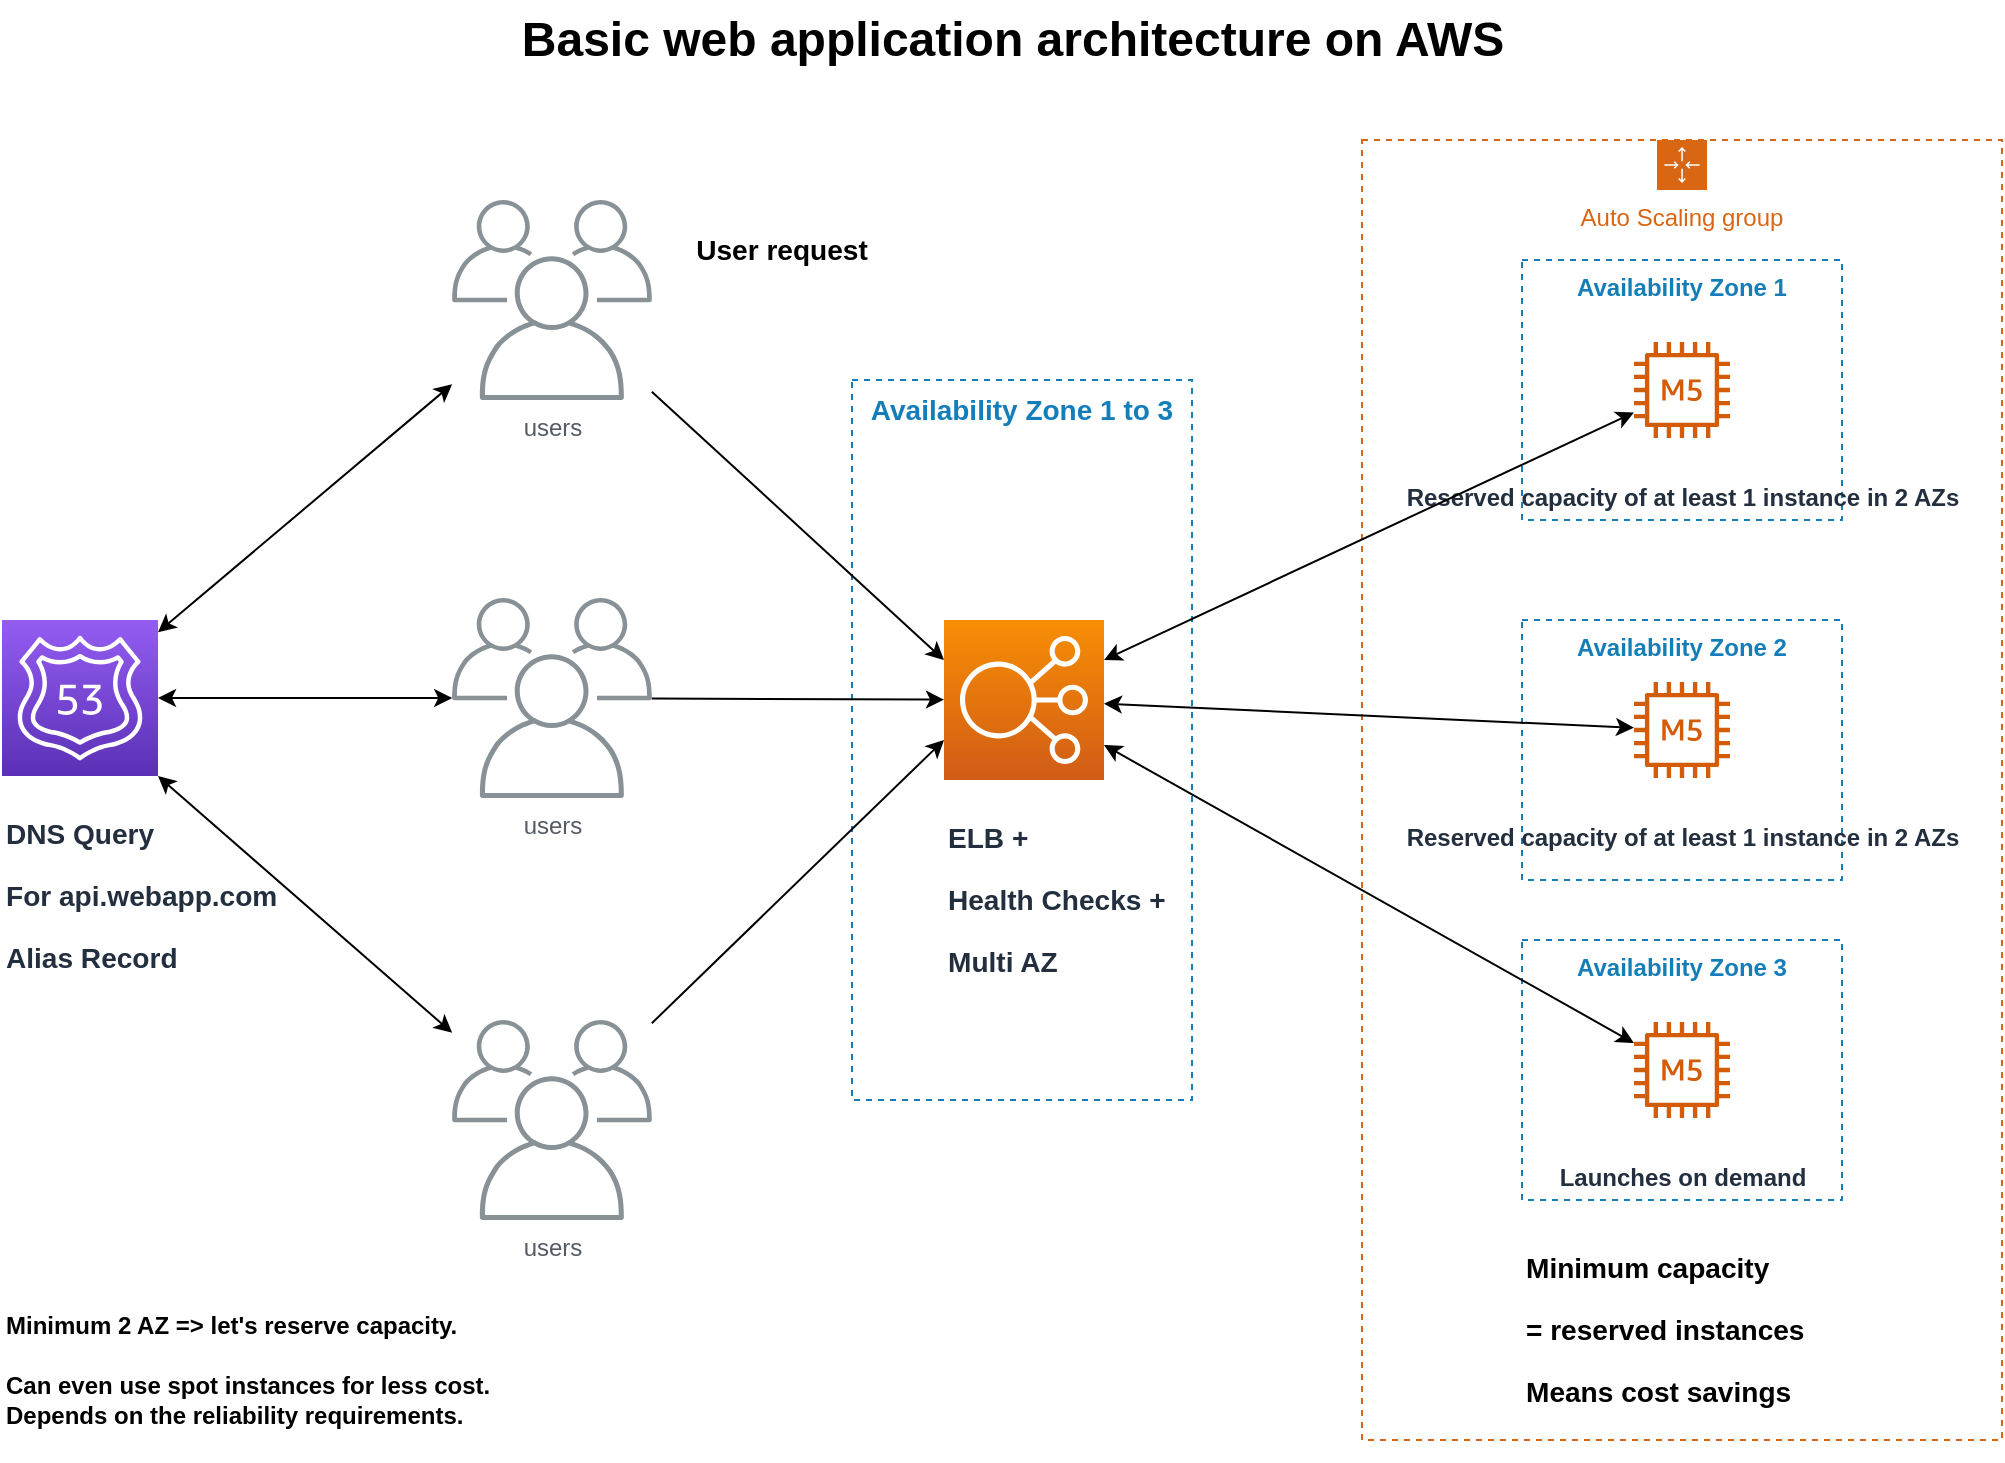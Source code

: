<mxfile version="21.4.0" type="github">
  <diagram name="Page-1" id="ZLMyaobcX-53a4lmqFE0">
    <mxGraphModel dx="1434" dy="866" grid="1" gridSize="10" guides="1" tooltips="1" connect="1" arrows="1" fold="1" page="1" pageScale="1" pageWidth="1169" pageHeight="827" math="0" shadow="0">
      <root>
        <mxCell id="0" />
        <mxCell id="1" parent="0" />
        <mxCell id="7CRPoGejsP9kjgaNmMWm-1" value="&lt;h3 align=&quot;left&quot;&gt;DNS Query&lt;/h3&gt;&lt;div align=&quot;left&quot;&gt;&lt;h3&gt;For api.webapp.com&lt;/h3&gt;&lt;/div&gt;&lt;div align=&quot;left&quot;&gt;&lt;h3&gt;Alias Record&lt;/h3&gt;&lt;/div&gt;" style="sketch=0;points=[[0,0,0],[0.25,0,0],[0.5,0,0],[0.75,0,0],[1,0,0],[0,1,0],[0.25,1,0],[0.5,1,0],[0.75,1,0],[1,1,0],[0,0.25,0],[0,0.5,0],[0,0.75,0],[1,0.25,0],[1,0.5,0],[1,0.75,0]];outlineConnect=0;fontColor=#232F3E;gradientColor=#945DF2;gradientDirection=north;fillColor=#5A30B5;strokeColor=#ffffff;dashed=0;verticalLabelPosition=bottom;verticalAlign=top;align=left;html=1;fontSize=12;fontStyle=0;aspect=fixed;shape=mxgraph.aws4.resourceIcon;resIcon=mxgraph.aws4.route_53;" vertex="1" parent="1">
          <mxGeometry x="80" y="350" width="78" height="78" as="geometry" />
        </mxCell>
        <mxCell id="7CRPoGejsP9kjgaNmMWm-2" value="users" style="sketch=0;outlineConnect=0;gradientColor=none;fontColor=#545B64;strokeColor=none;fillColor=#879196;dashed=0;verticalLabelPosition=bottom;verticalAlign=top;align=center;html=1;fontSize=12;fontStyle=0;aspect=fixed;shape=mxgraph.aws4.illustration_users;pointerEvents=1" vertex="1" parent="1">
          <mxGeometry x="305" y="140" width="100" height="100" as="geometry" />
        </mxCell>
        <mxCell id="7CRPoGejsP9kjgaNmMWm-3" value="users" style="sketch=0;outlineConnect=0;gradientColor=none;fontColor=#545B64;strokeColor=none;fillColor=#879196;dashed=0;verticalLabelPosition=bottom;verticalAlign=top;align=center;html=1;fontSize=12;fontStyle=0;aspect=fixed;shape=mxgraph.aws4.illustration_users;pointerEvents=1" vertex="1" parent="1">
          <mxGeometry x="305" y="339" width="100" height="100" as="geometry" />
        </mxCell>
        <mxCell id="7CRPoGejsP9kjgaNmMWm-4" value="users" style="sketch=0;outlineConnect=0;gradientColor=none;fontColor=#545B64;strokeColor=none;fillColor=#879196;dashed=0;verticalLabelPosition=bottom;verticalAlign=top;align=center;html=1;fontSize=12;fontStyle=0;aspect=fixed;shape=mxgraph.aws4.illustration_users;pointerEvents=1" vertex="1" parent="1">
          <mxGeometry x="305" y="550" width="100" height="100" as="geometry" />
        </mxCell>
        <mxCell id="7CRPoGejsP9kjgaNmMWm-6" value="" style="endArrow=classic;startArrow=classic;html=1;rounded=0;" edge="1" parent="1" source="7CRPoGejsP9kjgaNmMWm-1" target="7CRPoGejsP9kjgaNmMWm-2">
          <mxGeometry width="50" height="50" relative="1" as="geometry">
            <mxPoint x="225" y="290" as="sourcePoint" />
            <mxPoint x="275" y="240" as="targetPoint" />
          </mxGeometry>
        </mxCell>
        <mxCell id="7CRPoGejsP9kjgaNmMWm-7" value="" style="endArrow=classic;startArrow=classic;html=1;rounded=0;" edge="1" parent="1" source="7CRPoGejsP9kjgaNmMWm-1" target="7CRPoGejsP9kjgaNmMWm-3">
          <mxGeometry width="50" height="50" relative="1" as="geometry">
            <mxPoint x="193" y="439" as="sourcePoint" />
            <mxPoint x="263.711" y="389" as="targetPoint" />
          </mxGeometry>
        </mxCell>
        <mxCell id="7CRPoGejsP9kjgaNmMWm-8" value="" style="endArrow=classic;startArrow=classic;html=1;rounded=0;exitX=1;exitY=1;exitDx=0;exitDy=0;exitPerimeter=0;" edge="1" parent="1" source="7CRPoGejsP9kjgaNmMWm-1" target="7CRPoGejsP9kjgaNmMWm-4">
          <mxGeometry width="50" height="50" relative="1" as="geometry">
            <mxPoint x="155" y="450" as="sourcePoint" />
            <mxPoint x="205" y="400" as="targetPoint" />
          </mxGeometry>
        </mxCell>
        <mxCell id="7CRPoGejsP9kjgaNmMWm-11" value="Auto Scaling group" style="points=[[0,0],[0.25,0],[0.5,0],[0.75,0],[1,0],[1,0.25],[1,0.5],[1,0.75],[1,1],[0.75,1],[0.5,1],[0.25,1],[0,1],[0,0.75],[0,0.5],[0,0.25]];outlineConnect=0;gradientColor=none;html=1;whiteSpace=wrap;fontSize=12;fontStyle=0;container=1;pointerEvents=0;collapsible=0;recursiveResize=0;shape=mxgraph.aws4.groupCenter;grIcon=mxgraph.aws4.group_auto_scaling_group;grStroke=1;strokeColor=#D86613;fillColor=none;verticalAlign=top;align=center;fontColor=#D86613;dashed=1;spacingTop=25;" vertex="1" parent="1">
          <mxGeometry x="760" y="110" width="320" height="650" as="geometry" />
        </mxCell>
        <mxCell id="7CRPoGejsP9kjgaNmMWm-29" value="" style="group" vertex="1" connectable="0" parent="7CRPoGejsP9kjgaNmMWm-11">
          <mxGeometry x="80" y="240" width="160" height="130" as="geometry" />
        </mxCell>
        <mxCell id="7CRPoGejsP9kjgaNmMWm-15" value="Availability Zone 2" style="fillColor=none;strokeColor=#147EBA;dashed=1;verticalAlign=top;fontStyle=1;fontColor=#147EBA;whiteSpace=wrap;html=1;" vertex="1" parent="7CRPoGejsP9kjgaNmMWm-29">
          <mxGeometry width="160" height="130" as="geometry" />
        </mxCell>
        <mxCell id="7CRPoGejsP9kjgaNmMWm-22" value="&lt;h4 align=&quot;left&quot;&gt;Reserved capacity of at least 1 instance in 2 AZs&lt;br&gt;&lt;/h4&gt;" style="sketch=0;outlineConnect=0;fontColor=#232F3E;gradientColor=none;fillColor=#D45B07;strokeColor=none;dashed=0;verticalLabelPosition=bottom;verticalAlign=top;align=center;html=1;fontSize=12;fontStyle=0;aspect=fixed;pointerEvents=1;shape=mxgraph.aws4.m5_instance;" vertex="1" parent="7CRPoGejsP9kjgaNmMWm-29">
          <mxGeometry x="56" y="31" width="48" height="48" as="geometry" />
        </mxCell>
        <mxCell id="7CRPoGejsP9kjgaNmMWm-30" value="" style="group" vertex="1" connectable="0" parent="7CRPoGejsP9kjgaNmMWm-11">
          <mxGeometry x="80" y="60" width="160" height="130" as="geometry" />
        </mxCell>
        <mxCell id="7CRPoGejsP9kjgaNmMWm-14" value="Availability Zone 1" style="fillColor=none;strokeColor=#147EBA;dashed=1;verticalAlign=top;fontStyle=1;fontColor=#147EBA;whiteSpace=wrap;html=1;" vertex="1" parent="7CRPoGejsP9kjgaNmMWm-30">
          <mxGeometry width="160" height="130" as="geometry" />
        </mxCell>
        <mxCell id="7CRPoGejsP9kjgaNmMWm-19" value="&lt;h4 align=&quot;center&quot;&gt;Reserved capacity of at least 1 instance in 2 AZs&lt;br&gt;&lt;/h4&gt;" style="sketch=0;outlineConnect=0;fontColor=#232F3E;gradientColor=none;fillColor=#D45B07;strokeColor=none;dashed=0;verticalLabelPosition=bottom;verticalAlign=top;align=center;html=1;fontSize=12;fontStyle=0;aspect=fixed;pointerEvents=1;shape=mxgraph.aws4.m5_instance;" vertex="1" parent="7CRPoGejsP9kjgaNmMWm-30">
          <mxGeometry x="56" y="41" width="48" height="48" as="geometry" />
        </mxCell>
        <mxCell id="7CRPoGejsP9kjgaNmMWm-31" value="" style="group" vertex="1" connectable="0" parent="7CRPoGejsP9kjgaNmMWm-11">
          <mxGeometry x="80" y="400" width="160" height="130" as="geometry" />
        </mxCell>
        <mxCell id="7CRPoGejsP9kjgaNmMWm-16" value="Availability Zone 3" style="fillColor=none;strokeColor=#147EBA;dashed=1;verticalAlign=top;fontStyle=1;fontColor=#147EBA;whiteSpace=wrap;html=1;" vertex="1" parent="7CRPoGejsP9kjgaNmMWm-31">
          <mxGeometry width="160" height="130" as="geometry" />
        </mxCell>
        <mxCell id="7CRPoGejsP9kjgaNmMWm-23" value="&lt;h4&gt;Launches on demand&lt;br&gt;&lt;/h4&gt;" style="sketch=0;outlineConnect=0;fontColor=#232F3E;gradientColor=none;fillColor=#D45B07;strokeColor=none;dashed=0;verticalLabelPosition=bottom;verticalAlign=top;align=center;html=1;fontSize=12;fontStyle=0;aspect=fixed;pointerEvents=1;shape=mxgraph.aws4.m5_instance;" vertex="1" parent="7CRPoGejsP9kjgaNmMWm-31">
          <mxGeometry x="56" y="41" width="48" height="48" as="geometry" />
        </mxCell>
        <mxCell id="7CRPoGejsP9kjgaNmMWm-32" value="&lt;div&gt;&lt;h3&gt;Minimum capacity&lt;/h3&gt;&lt;/div&gt;&lt;div&gt;&lt;h3&gt;= reserved instances&lt;/h3&gt;&lt;/div&gt;&lt;div&gt;&lt;h3&gt;Means cost savings&lt;/h3&gt;&lt;/div&gt;" style="text;html=1;strokeColor=none;fillColor=none;align=left;verticalAlign=middle;whiteSpace=wrap;rounded=0;" vertex="1" parent="7CRPoGejsP9kjgaNmMWm-11">
          <mxGeometry x="80" y="560" width="220" height="70" as="geometry" />
        </mxCell>
        <mxCell id="7CRPoGejsP9kjgaNmMWm-13" value="" style="group" vertex="1" connectable="0" parent="1">
          <mxGeometry x="505" y="230" width="170" height="360" as="geometry" />
        </mxCell>
        <mxCell id="7CRPoGejsP9kjgaNmMWm-9" value="&lt;b style=&quot;font-size: 14px;&quot;&gt;Availability Zone 1 to 3&lt;br style=&quot;font-size: 14px;&quot;&gt;&lt;/b&gt;" style="fillColor=none;strokeColor=#147EBA;dashed=1;verticalAlign=top;fontStyle=0;fontColor=#147EBA;whiteSpace=wrap;html=1;fontSize=14;" vertex="1" parent="7CRPoGejsP9kjgaNmMWm-13">
          <mxGeometry width="170" height="360" as="geometry" />
        </mxCell>
        <mxCell id="7CRPoGejsP9kjgaNmMWm-10" value="&lt;h3 align=&quot;left&quot;&gt;ELB +&lt;/h3&gt;&lt;h3 align=&quot;left&quot;&gt;Health Checks +&lt;/h3&gt;&lt;h3 align=&quot;left&quot;&gt;Multi AZ&lt;br&gt;&lt;/h3&gt;" style="sketch=0;points=[[0,0,0],[0.25,0,0],[0.5,0,0],[0.75,0,0],[1,0,0],[0,1,0],[0.25,1,0],[0.5,1,0],[0.75,1,0],[1,1,0],[0,0.25,0],[0,0.5,0],[0,0.75,0],[1,0.25,0],[1,0.5,0],[1,0.75,0]];outlineConnect=0;fontColor=#232F3E;gradientColor=#F78E04;gradientDirection=north;fillColor=#D05C17;strokeColor=#ffffff;dashed=0;verticalLabelPosition=bottom;verticalAlign=top;align=left;html=1;fontSize=12;fontStyle=0;aspect=fixed;shape=mxgraph.aws4.resourceIcon;resIcon=mxgraph.aws4.elastic_load_balancing;" vertex="1" parent="7CRPoGejsP9kjgaNmMWm-13">
          <mxGeometry x="46.002" y="120" width="80" height="80" as="geometry" />
        </mxCell>
        <mxCell id="7CRPoGejsP9kjgaNmMWm-12" style="edgeStyle=orthogonalEdgeStyle;rounded=0;orthogonalLoop=1;jettySize=auto;html=1;exitX=0.5;exitY=1;exitDx=0;exitDy=0;" edge="1" parent="7CRPoGejsP9kjgaNmMWm-13" source="7CRPoGejsP9kjgaNmMWm-9" target="7CRPoGejsP9kjgaNmMWm-9">
          <mxGeometry relative="1" as="geometry" />
        </mxCell>
        <mxCell id="7CRPoGejsP9kjgaNmMWm-24" value="" style="endArrow=classic;html=1;rounded=0;entryX=0;entryY=0.75;entryDx=0;entryDy=0;entryPerimeter=0;" edge="1" parent="1" source="7CRPoGejsP9kjgaNmMWm-4" target="7CRPoGejsP9kjgaNmMWm-10">
          <mxGeometry width="50" height="50" relative="1" as="geometry">
            <mxPoint x="415" y="580" as="sourcePoint" />
            <mxPoint x="465" y="530" as="targetPoint" />
          </mxGeometry>
        </mxCell>
        <mxCell id="7CRPoGejsP9kjgaNmMWm-25" value="" style="endArrow=classic;html=1;rounded=0;" edge="1" parent="1" source="7CRPoGejsP9kjgaNmMWm-3" target="7CRPoGejsP9kjgaNmMWm-10">
          <mxGeometry width="50" height="50" relative="1" as="geometry">
            <mxPoint x="395" y="520" as="sourcePoint" />
            <mxPoint x="445" y="470" as="targetPoint" />
          </mxGeometry>
        </mxCell>
        <mxCell id="7CRPoGejsP9kjgaNmMWm-26" value="" style="endArrow=classic;html=1;rounded=0;entryX=0;entryY=0.25;entryDx=0;entryDy=0;entryPerimeter=0;" edge="1" parent="1" source="7CRPoGejsP9kjgaNmMWm-2" target="7CRPoGejsP9kjgaNmMWm-10">
          <mxGeometry width="50" height="50" relative="1" as="geometry">
            <mxPoint x="365" y="210" as="sourcePoint" />
            <mxPoint x="415" y="160" as="targetPoint" />
          </mxGeometry>
        </mxCell>
        <mxCell id="7CRPoGejsP9kjgaNmMWm-28" value="&lt;h3&gt;User request&lt;/h3&gt;" style="text;html=1;strokeColor=none;fillColor=none;align=center;verticalAlign=middle;whiteSpace=wrap;rounded=0;" vertex="1" parent="1">
          <mxGeometry x="425" y="150" width="90" height="30" as="geometry" />
        </mxCell>
        <mxCell id="7CRPoGejsP9kjgaNmMWm-34" value="" style="endArrow=classic;startArrow=classic;html=1;rounded=0;" edge="1" parent="1" source="7CRPoGejsP9kjgaNmMWm-10" target="7CRPoGejsP9kjgaNmMWm-22">
          <mxGeometry width="50" height="50" relative="1" as="geometry">
            <mxPoint x="635" y="390" as="sourcePoint" />
            <mxPoint x="685" y="340" as="targetPoint" />
          </mxGeometry>
        </mxCell>
        <mxCell id="7CRPoGejsP9kjgaNmMWm-35" value="" style="endArrow=classic;startArrow=classic;html=1;rounded=0;" edge="1" parent="1" source="7CRPoGejsP9kjgaNmMWm-10" target="7CRPoGejsP9kjgaNmMWm-23">
          <mxGeometry width="50" height="50" relative="1" as="geometry">
            <mxPoint x="675" y="520" as="sourcePoint" />
            <mxPoint x="725" y="470" as="targetPoint" />
          </mxGeometry>
        </mxCell>
        <mxCell id="7CRPoGejsP9kjgaNmMWm-33" value="" style="endArrow=classic;startArrow=classic;html=1;rounded=0;exitX=1;exitY=0.25;exitDx=0;exitDy=0;exitPerimeter=0;" edge="1" parent="1" source="7CRPoGejsP9kjgaNmMWm-10" target="7CRPoGejsP9kjgaNmMWm-19">
          <mxGeometry width="50" height="50" relative="1" as="geometry">
            <mxPoint x="631" y="350" as="sourcePoint" />
            <mxPoint x="681" y="300" as="targetPoint" />
          </mxGeometry>
        </mxCell>
        <mxCell id="7CRPoGejsP9kjgaNmMWm-36" value="Basic web application architecture on AWS" style="text;strokeColor=none;fillColor=none;html=1;fontSize=24;fontStyle=1;verticalAlign=middle;align=center;" vertex="1" parent="1">
          <mxGeometry x="535" y="40" width="100" height="40" as="geometry" />
        </mxCell>
        <mxCell id="7CRPoGejsP9kjgaNmMWm-37" value="&lt;div align=&quot;left&quot;&gt;&lt;h4&gt;Minimum 2 AZ =&amp;gt; let&#39;s reserve capacity.&lt;/h4&gt;&lt;h4&gt;Can even use spot instances for less cost. Depends on the reliability requirements.&lt;/h4&gt;&lt;/div&gt;" style="text;html=1;strokeColor=none;fillColor=none;align=left;verticalAlign=middle;whiteSpace=wrap;rounded=0;" vertex="1" parent="1">
          <mxGeometry x="80" y="680" width="270" height="90" as="geometry" />
        </mxCell>
      </root>
    </mxGraphModel>
  </diagram>
</mxfile>
